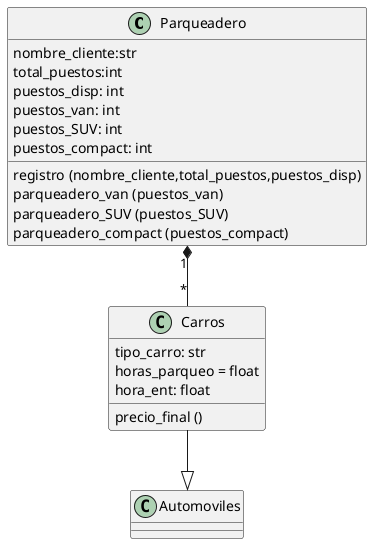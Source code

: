 @startuml
class Parqueadero{
nombre_cliente:str
total_puestos:int
puestos_disp: int
puestos_van: int
puestos_SUV: int
puestos_compact: int
registro (nombre_cliente,total_puestos,puestos_disp)
parqueadero_van (puestos_van)
parqueadero_SUV (puestos_SUV)
parqueadero_compact (puestos_compact)
}
class Carros{
tipo_carro: str
horas_parqueo = float
hora_ent: float
precio_final ()
}
Parqueadero "1"*--"*" Carros

class Automoviles

Carros --|> Automoviles


@enduml